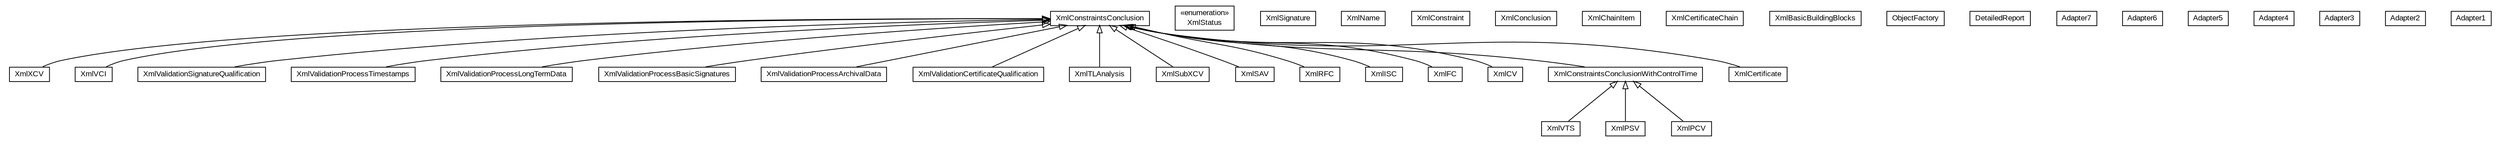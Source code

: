 #!/usr/local/bin/dot
#
# Class diagram 
# Generated by UMLGraph version R5_6-24-gf6e263 (http://www.umlgraph.org/)
#

digraph G {
	edge [fontname="arial",fontsize=10,labelfontname="arial",labelfontsize=10];
	node [fontname="arial",fontsize=10,shape=plaintext];
	nodesep=0.25;
	ranksep=0.5;
	// eu.europa.esig.dss.jaxb.detailedreport.XmlXCV
	c16153 [label=<<table title="eu.europa.esig.dss.jaxb.detailedreport.XmlXCV" border="0" cellborder="1" cellspacing="0" cellpadding="2" port="p" href="./XmlXCV.html">
		<tr><td><table border="0" cellspacing="0" cellpadding="1">
<tr><td align="center" balign="center"> XmlXCV </td></tr>
		</table></td></tr>
		</table>>, URL="./XmlXCV.html", fontname="arial", fontcolor="black", fontsize=10.0];
	// eu.europa.esig.dss.jaxb.detailedreport.XmlVTS
	c16154 [label=<<table title="eu.europa.esig.dss.jaxb.detailedreport.XmlVTS" border="0" cellborder="1" cellspacing="0" cellpadding="2" port="p" href="./XmlVTS.html">
		<tr><td><table border="0" cellspacing="0" cellpadding="1">
<tr><td align="center" balign="center"> XmlVTS </td></tr>
		</table></td></tr>
		</table>>, URL="./XmlVTS.html", fontname="arial", fontcolor="black", fontsize=10.0];
	// eu.europa.esig.dss.jaxb.detailedreport.XmlVCI
	c16155 [label=<<table title="eu.europa.esig.dss.jaxb.detailedreport.XmlVCI" border="0" cellborder="1" cellspacing="0" cellpadding="2" port="p" href="./XmlVCI.html">
		<tr><td><table border="0" cellspacing="0" cellpadding="1">
<tr><td align="center" balign="center"> XmlVCI </td></tr>
		</table></td></tr>
		</table>>, URL="./XmlVCI.html", fontname="arial", fontcolor="black", fontsize=10.0];
	// eu.europa.esig.dss.jaxb.detailedreport.XmlValidationSignatureQualification
	c16156 [label=<<table title="eu.europa.esig.dss.jaxb.detailedreport.XmlValidationSignatureQualification" border="0" cellborder="1" cellspacing="0" cellpadding="2" port="p" href="./XmlValidationSignatureQualification.html">
		<tr><td><table border="0" cellspacing="0" cellpadding="1">
<tr><td align="center" balign="center"> XmlValidationSignatureQualification </td></tr>
		</table></td></tr>
		</table>>, URL="./XmlValidationSignatureQualification.html", fontname="arial", fontcolor="black", fontsize=10.0];
	// eu.europa.esig.dss.jaxb.detailedreport.XmlValidationProcessTimestamps
	c16157 [label=<<table title="eu.europa.esig.dss.jaxb.detailedreport.XmlValidationProcessTimestamps" border="0" cellborder="1" cellspacing="0" cellpadding="2" port="p" href="./XmlValidationProcessTimestamps.html">
		<tr><td><table border="0" cellspacing="0" cellpadding="1">
<tr><td align="center" balign="center"> XmlValidationProcessTimestamps </td></tr>
		</table></td></tr>
		</table>>, URL="./XmlValidationProcessTimestamps.html", fontname="arial", fontcolor="black", fontsize=10.0];
	// eu.europa.esig.dss.jaxb.detailedreport.XmlValidationProcessLongTermData
	c16158 [label=<<table title="eu.europa.esig.dss.jaxb.detailedreport.XmlValidationProcessLongTermData" border="0" cellborder="1" cellspacing="0" cellpadding="2" port="p" href="./XmlValidationProcessLongTermData.html">
		<tr><td><table border="0" cellspacing="0" cellpadding="1">
<tr><td align="center" balign="center"> XmlValidationProcessLongTermData </td></tr>
		</table></td></tr>
		</table>>, URL="./XmlValidationProcessLongTermData.html", fontname="arial", fontcolor="black", fontsize=10.0];
	// eu.europa.esig.dss.jaxb.detailedreport.XmlValidationProcessBasicSignatures
	c16159 [label=<<table title="eu.europa.esig.dss.jaxb.detailedreport.XmlValidationProcessBasicSignatures" border="0" cellborder="1" cellspacing="0" cellpadding="2" port="p" href="./XmlValidationProcessBasicSignatures.html">
		<tr><td><table border="0" cellspacing="0" cellpadding="1">
<tr><td align="center" balign="center"> XmlValidationProcessBasicSignatures </td></tr>
		</table></td></tr>
		</table>>, URL="./XmlValidationProcessBasicSignatures.html", fontname="arial", fontcolor="black", fontsize=10.0];
	// eu.europa.esig.dss.jaxb.detailedreport.XmlValidationProcessArchivalData
	c16160 [label=<<table title="eu.europa.esig.dss.jaxb.detailedreport.XmlValidationProcessArchivalData" border="0" cellborder="1" cellspacing="0" cellpadding="2" port="p" href="./XmlValidationProcessArchivalData.html">
		<tr><td><table border="0" cellspacing="0" cellpadding="1">
<tr><td align="center" balign="center"> XmlValidationProcessArchivalData </td></tr>
		</table></td></tr>
		</table>>, URL="./XmlValidationProcessArchivalData.html", fontname="arial", fontcolor="black", fontsize=10.0];
	// eu.europa.esig.dss.jaxb.detailedreport.XmlValidationCertificateQualification
	c16161 [label=<<table title="eu.europa.esig.dss.jaxb.detailedreport.XmlValidationCertificateQualification" border="0" cellborder="1" cellspacing="0" cellpadding="2" port="p" href="./XmlValidationCertificateQualification.html">
		<tr><td><table border="0" cellspacing="0" cellpadding="1">
<tr><td align="center" balign="center"> XmlValidationCertificateQualification </td></tr>
		</table></td></tr>
		</table>>, URL="./XmlValidationCertificateQualification.html", fontname="arial", fontcolor="black", fontsize=10.0];
	// eu.europa.esig.dss.jaxb.detailedreport.XmlTLAnalysis
	c16162 [label=<<table title="eu.europa.esig.dss.jaxb.detailedreport.XmlTLAnalysis" border="0" cellborder="1" cellspacing="0" cellpadding="2" port="p" href="./XmlTLAnalysis.html">
		<tr><td><table border="0" cellspacing="0" cellpadding="1">
<tr><td align="center" balign="center"> XmlTLAnalysis </td></tr>
		</table></td></tr>
		</table>>, URL="./XmlTLAnalysis.html", fontname="arial", fontcolor="black", fontsize=10.0];
	// eu.europa.esig.dss.jaxb.detailedreport.XmlSubXCV
	c16163 [label=<<table title="eu.europa.esig.dss.jaxb.detailedreport.XmlSubXCV" border="0" cellborder="1" cellspacing="0" cellpadding="2" port="p" href="./XmlSubXCV.html">
		<tr><td><table border="0" cellspacing="0" cellpadding="1">
<tr><td align="center" balign="center"> XmlSubXCV </td></tr>
		</table></td></tr>
		</table>>, URL="./XmlSubXCV.html", fontname="arial", fontcolor="black", fontsize=10.0];
	// eu.europa.esig.dss.jaxb.detailedreport.XmlStatus
	c16164 [label=<<table title="eu.europa.esig.dss.jaxb.detailedreport.XmlStatus" border="0" cellborder="1" cellspacing="0" cellpadding="2" port="p" href="./XmlStatus.html">
		<tr><td><table border="0" cellspacing="0" cellpadding="1">
<tr><td align="center" balign="center"> &#171;enumeration&#187; </td></tr>
<tr><td align="center" balign="center"> XmlStatus </td></tr>
		</table></td></tr>
		</table>>, URL="./XmlStatus.html", fontname="arial", fontcolor="black", fontsize=10.0];
	// eu.europa.esig.dss.jaxb.detailedreport.XmlSignature
	c16165 [label=<<table title="eu.europa.esig.dss.jaxb.detailedreport.XmlSignature" border="0" cellborder="1" cellspacing="0" cellpadding="2" port="p" href="./XmlSignature.html">
		<tr><td><table border="0" cellspacing="0" cellpadding="1">
<tr><td align="center" balign="center"> XmlSignature </td></tr>
		</table></td></tr>
		</table>>, URL="./XmlSignature.html", fontname="arial", fontcolor="black", fontsize=10.0];
	// eu.europa.esig.dss.jaxb.detailedreport.XmlSAV
	c16166 [label=<<table title="eu.europa.esig.dss.jaxb.detailedreport.XmlSAV" border="0" cellborder="1" cellspacing="0" cellpadding="2" port="p" href="./XmlSAV.html">
		<tr><td><table border="0" cellspacing="0" cellpadding="1">
<tr><td align="center" balign="center"> XmlSAV </td></tr>
		</table></td></tr>
		</table>>, URL="./XmlSAV.html", fontname="arial", fontcolor="black", fontsize=10.0];
	// eu.europa.esig.dss.jaxb.detailedreport.XmlRFC
	c16167 [label=<<table title="eu.europa.esig.dss.jaxb.detailedreport.XmlRFC" border="0" cellborder="1" cellspacing="0" cellpadding="2" port="p" href="./XmlRFC.html">
		<tr><td><table border="0" cellspacing="0" cellpadding="1">
<tr><td align="center" balign="center"> XmlRFC </td></tr>
		</table></td></tr>
		</table>>, URL="./XmlRFC.html", fontname="arial", fontcolor="black", fontsize=10.0];
	// eu.europa.esig.dss.jaxb.detailedreport.XmlPSV
	c16168 [label=<<table title="eu.europa.esig.dss.jaxb.detailedreport.XmlPSV" border="0" cellborder="1" cellspacing="0" cellpadding="2" port="p" href="./XmlPSV.html">
		<tr><td><table border="0" cellspacing="0" cellpadding="1">
<tr><td align="center" balign="center"> XmlPSV </td></tr>
		</table></td></tr>
		</table>>, URL="./XmlPSV.html", fontname="arial", fontcolor="black", fontsize=10.0];
	// eu.europa.esig.dss.jaxb.detailedreport.XmlPCV
	c16169 [label=<<table title="eu.europa.esig.dss.jaxb.detailedreport.XmlPCV" border="0" cellborder="1" cellspacing="0" cellpadding="2" port="p" href="./XmlPCV.html">
		<tr><td><table border="0" cellspacing="0" cellpadding="1">
<tr><td align="center" balign="center"> XmlPCV </td></tr>
		</table></td></tr>
		</table>>, URL="./XmlPCV.html", fontname="arial", fontcolor="black", fontsize=10.0];
	// eu.europa.esig.dss.jaxb.detailedreport.XmlName
	c16170 [label=<<table title="eu.europa.esig.dss.jaxb.detailedreport.XmlName" border="0" cellborder="1" cellspacing="0" cellpadding="2" port="p" href="./XmlName.html">
		<tr><td><table border="0" cellspacing="0" cellpadding="1">
<tr><td align="center" balign="center"> XmlName </td></tr>
		</table></td></tr>
		</table>>, URL="./XmlName.html", fontname="arial", fontcolor="black", fontsize=10.0];
	// eu.europa.esig.dss.jaxb.detailedreport.XmlISC
	c16171 [label=<<table title="eu.europa.esig.dss.jaxb.detailedreport.XmlISC" border="0" cellborder="1" cellspacing="0" cellpadding="2" port="p" href="./XmlISC.html">
		<tr><td><table border="0" cellspacing="0" cellpadding="1">
<tr><td align="center" balign="center"> XmlISC </td></tr>
		</table></td></tr>
		</table>>, URL="./XmlISC.html", fontname="arial", fontcolor="black", fontsize=10.0];
	// eu.europa.esig.dss.jaxb.detailedreport.XmlFC
	c16172 [label=<<table title="eu.europa.esig.dss.jaxb.detailedreport.XmlFC" border="0" cellborder="1" cellspacing="0" cellpadding="2" port="p" href="./XmlFC.html">
		<tr><td><table border="0" cellspacing="0" cellpadding="1">
<tr><td align="center" balign="center"> XmlFC </td></tr>
		</table></td></tr>
		</table>>, URL="./XmlFC.html", fontname="arial", fontcolor="black", fontsize=10.0];
	// eu.europa.esig.dss.jaxb.detailedreport.XmlCV
	c16173 [label=<<table title="eu.europa.esig.dss.jaxb.detailedreport.XmlCV" border="0" cellborder="1" cellspacing="0" cellpadding="2" port="p" href="./XmlCV.html">
		<tr><td><table border="0" cellspacing="0" cellpadding="1">
<tr><td align="center" balign="center"> XmlCV </td></tr>
		</table></td></tr>
		</table>>, URL="./XmlCV.html", fontname="arial", fontcolor="black", fontsize=10.0];
	// eu.europa.esig.dss.jaxb.detailedreport.XmlConstraintsConclusionWithControlTime
	c16174 [label=<<table title="eu.europa.esig.dss.jaxb.detailedreport.XmlConstraintsConclusionWithControlTime" border="0" cellborder="1" cellspacing="0" cellpadding="2" port="p" href="./XmlConstraintsConclusionWithControlTime.html">
		<tr><td><table border="0" cellspacing="0" cellpadding="1">
<tr><td align="center" balign="center"> XmlConstraintsConclusionWithControlTime </td></tr>
		</table></td></tr>
		</table>>, URL="./XmlConstraintsConclusionWithControlTime.html", fontname="arial", fontcolor="black", fontsize=10.0];
	// eu.europa.esig.dss.jaxb.detailedreport.XmlConstraintsConclusion
	c16175 [label=<<table title="eu.europa.esig.dss.jaxb.detailedreport.XmlConstraintsConclusion" border="0" cellborder="1" cellspacing="0" cellpadding="2" port="p" href="./XmlConstraintsConclusion.html">
		<tr><td><table border="0" cellspacing="0" cellpadding="1">
<tr><td align="center" balign="center"> XmlConstraintsConclusion </td></tr>
		</table></td></tr>
		</table>>, URL="./XmlConstraintsConclusion.html", fontname="arial", fontcolor="black", fontsize=10.0];
	// eu.europa.esig.dss.jaxb.detailedreport.XmlConstraint
	c16176 [label=<<table title="eu.europa.esig.dss.jaxb.detailedreport.XmlConstraint" border="0" cellborder="1" cellspacing="0" cellpadding="2" port="p" href="./XmlConstraint.html">
		<tr><td><table border="0" cellspacing="0" cellpadding="1">
<tr><td align="center" balign="center"> XmlConstraint </td></tr>
		</table></td></tr>
		</table>>, URL="./XmlConstraint.html", fontname="arial", fontcolor="black", fontsize=10.0];
	// eu.europa.esig.dss.jaxb.detailedreport.XmlConclusion
	c16177 [label=<<table title="eu.europa.esig.dss.jaxb.detailedreport.XmlConclusion" border="0" cellborder="1" cellspacing="0" cellpadding="2" port="p" href="./XmlConclusion.html">
		<tr><td><table border="0" cellspacing="0" cellpadding="1">
<tr><td align="center" balign="center"> XmlConclusion </td></tr>
		</table></td></tr>
		</table>>, URL="./XmlConclusion.html", fontname="arial", fontcolor="black", fontsize=10.0];
	// eu.europa.esig.dss.jaxb.detailedreport.XmlChainItem
	c16178 [label=<<table title="eu.europa.esig.dss.jaxb.detailedreport.XmlChainItem" border="0" cellborder="1" cellspacing="0" cellpadding="2" port="p" href="./XmlChainItem.html">
		<tr><td><table border="0" cellspacing="0" cellpadding="1">
<tr><td align="center" balign="center"> XmlChainItem </td></tr>
		</table></td></tr>
		</table>>, URL="./XmlChainItem.html", fontname="arial", fontcolor="black", fontsize=10.0];
	// eu.europa.esig.dss.jaxb.detailedreport.XmlCertificateChain
	c16179 [label=<<table title="eu.europa.esig.dss.jaxb.detailedreport.XmlCertificateChain" border="0" cellborder="1" cellspacing="0" cellpadding="2" port="p" href="./XmlCertificateChain.html">
		<tr><td><table border="0" cellspacing="0" cellpadding="1">
<tr><td align="center" balign="center"> XmlCertificateChain </td></tr>
		</table></td></tr>
		</table>>, URL="./XmlCertificateChain.html", fontname="arial", fontcolor="black", fontsize=10.0];
	// eu.europa.esig.dss.jaxb.detailedreport.XmlCertificate
	c16180 [label=<<table title="eu.europa.esig.dss.jaxb.detailedreport.XmlCertificate" border="0" cellborder="1" cellspacing="0" cellpadding="2" port="p" href="./XmlCertificate.html">
		<tr><td><table border="0" cellspacing="0" cellpadding="1">
<tr><td align="center" balign="center"> XmlCertificate </td></tr>
		</table></td></tr>
		</table>>, URL="./XmlCertificate.html", fontname="arial", fontcolor="black", fontsize=10.0];
	// eu.europa.esig.dss.jaxb.detailedreport.XmlBasicBuildingBlocks
	c16181 [label=<<table title="eu.europa.esig.dss.jaxb.detailedreport.XmlBasicBuildingBlocks" border="0" cellborder="1" cellspacing="0" cellpadding="2" port="p" href="./XmlBasicBuildingBlocks.html">
		<tr><td><table border="0" cellspacing="0" cellpadding="1">
<tr><td align="center" balign="center"> XmlBasicBuildingBlocks </td></tr>
		</table></td></tr>
		</table>>, URL="./XmlBasicBuildingBlocks.html", fontname="arial", fontcolor="black", fontsize=10.0];
	// eu.europa.esig.dss.jaxb.detailedreport.ObjectFactory
	c16182 [label=<<table title="eu.europa.esig.dss.jaxb.detailedreport.ObjectFactory" border="0" cellborder="1" cellspacing="0" cellpadding="2" port="p" href="./ObjectFactory.html">
		<tr><td><table border="0" cellspacing="0" cellpadding="1">
<tr><td align="center" balign="center"> ObjectFactory </td></tr>
		</table></td></tr>
		</table>>, URL="./ObjectFactory.html", fontname="arial", fontcolor="black", fontsize=10.0];
	// eu.europa.esig.dss.jaxb.detailedreport.DetailedReport
	c16183 [label=<<table title="eu.europa.esig.dss.jaxb.detailedreport.DetailedReport" border="0" cellborder="1" cellspacing="0" cellpadding="2" port="p" href="./DetailedReport.html">
		<tr><td><table border="0" cellspacing="0" cellpadding="1">
<tr><td align="center" balign="center"> DetailedReport </td></tr>
		</table></td></tr>
		</table>>, URL="./DetailedReport.html", fontname="arial", fontcolor="black", fontsize=10.0];
	// eu.europa.esig.dss.jaxb.detailedreport.Adapter7
	c16184 [label=<<table title="eu.europa.esig.dss.jaxb.detailedreport.Adapter7" border="0" cellborder="1" cellspacing="0" cellpadding="2" port="p" href="./Adapter7.html">
		<tr><td><table border="0" cellspacing="0" cellpadding="1">
<tr><td align="center" balign="center"> Adapter7 </td></tr>
		</table></td></tr>
		</table>>, URL="./Adapter7.html", fontname="arial", fontcolor="black", fontsize=10.0];
	// eu.europa.esig.dss.jaxb.detailedreport.Adapter6
	c16185 [label=<<table title="eu.europa.esig.dss.jaxb.detailedreport.Adapter6" border="0" cellborder="1" cellspacing="0" cellpadding="2" port="p" href="./Adapter6.html">
		<tr><td><table border="0" cellspacing="0" cellpadding="1">
<tr><td align="center" balign="center"> Adapter6 </td></tr>
		</table></td></tr>
		</table>>, URL="./Adapter6.html", fontname="arial", fontcolor="black", fontsize=10.0];
	// eu.europa.esig.dss.jaxb.detailedreport.Adapter5
	c16186 [label=<<table title="eu.europa.esig.dss.jaxb.detailedreport.Adapter5" border="0" cellborder="1" cellspacing="0" cellpadding="2" port="p" href="./Adapter5.html">
		<tr><td><table border="0" cellspacing="0" cellpadding="1">
<tr><td align="center" balign="center"> Adapter5 </td></tr>
		</table></td></tr>
		</table>>, URL="./Adapter5.html", fontname="arial", fontcolor="black", fontsize=10.0];
	// eu.europa.esig.dss.jaxb.detailedreport.Adapter4
	c16187 [label=<<table title="eu.europa.esig.dss.jaxb.detailedreport.Adapter4" border="0" cellborder="1" cellspacing="0" cellpadding="2" port="p" href="./Adapter4.html">
		<tr><td><table border="0" cellspacing="0" cellpadding="1">
<tr><td align="center" balign="center"> Adapter4 </td></tr>
		</table></td></tr>
		</table>>, URL="./Adapter4.html", fontname="arial", fontcolor="black", fontsize=10.0];
	// eu.europa.esig.dss.jaxb.detailedreport.Adapter3
	c16188 [label=<<table title="eu.europa.esig.dss.jaxb.detailedreport.Adapter3" border="0" cellborder="1" cellspacing="0" cellpadding="2" port="p" href="./Adapter3.html">
		<tr><td><table border="0" cellspacing="0" cellpadding="1">
<tr><td align="center" balign="center"> Adapter3 </td></tr>
		</table></td></tr>
		</table>>, URL="./Adapter3.html", fontname="arial", fontcolor="black", fontsize=10.0];
	// eu.europa.esig.dss.jaxb.detailedreport.Adapter2
	c16189 [label=<<table title="eu.europa.esig.dss.jaxb.detailedreport.Adapter2" border="0" cellborder="1" cellspacing="0" cellpadding="2" port="p" href="./Adapter2.html">
		<tr><td><table border="0" cellspacing="0" cellpadding="1">
<tr><td align="center" balign="center"> Adapter2 </td></tr>
		</table></td></tr>
		</table>>, URL="./Adapter2.html", fontname="arial", fontcolor="black", fontsize=10.0];
	// eu.europa.esig.dss.jaxb.detailedreport.Adapter1
	c16190 [label=<<table title="eu.europa.esig.dss.jaxb.detailedreport.Adapter1" border="0" cellborder="1" cellspacing="0" cellpadding="2" port="p" href="./Adapter1.html">
		<tr><td><table border="0" cellspacing="0" cellpadding="1">
<tr><td align="center" balign="center"> Adapter1 </td></tr>
		</table></td></tr>
		</table>>, URL="./Adapter1.html", fontname="arial", fontcolor="black", fontsize=10.0];
	//eu.europa.esig.dss.jaxb.detailedreport.XmlXCV extends eu.europa.esig.dss.jaxb.detailedreport.XmlConstraintsConclusion
	c16175:p -> c16153:p [dir=back,arrowtail=empty];
	//eu.europa.esig.dss.jaxb.detailedreport.XmlVTS extends eu.europa.esig.dss.jaxb.detailedreport.XmlConstraintsConclusionWithControlTime
	c16174:p -> c16154:p [dir=back,arrowtail=empty];
	//eu.europa.esig.dss.jaxb.detailedreport.XmlVCI extends eu.europa.esig.dss.jaxb.detailedreport.XmlConstraintsConclusion
	c16175:p -> c16155:p [dir=back,arrowtail=empty];
	//eu.europa.esig.dss.jaxb.detailedreport.XmlValidationSignatureQualification extends eu.europa.esig.dss.jaxb.detailedreport.XmlConstraintsConclusion
	c16175:p -> c16156:p [dir=back,arrowtail=empty];
	//eu.europa.esig.dss.jaxb.detailedreport.XmlValidationProcessTimestamps extends eu.europa.esig.dss.jaxb.detailedreport.XmlConstraintsConclusion
	c16175:p -> c16157:p [dir=back,arrowtail=empty];
	//eu.europa.esig.dss.jaxb.detailedreport.XmlValidationProcessLongTermData extends eu.europa.esig.dss.jaxb.detailedreport.XmlConstraintsConclusion
	c16175:p -> c16158:p [dir=back,arrowtail=empty];
	//eu.europa.esig.dss.jaxb.detailedreport.XmlValidationProcessBasicSignatures extends eu.europa.esig.dss.jaxb.detailedreport.XmlConstraintsConclusion
	c16175:p -> c16159:p [dir=back,arrowtail=empty];
	//eu.europa.esig.dss.jaxb.detailedreport.XmlValidationProcessArchivalData extends eu.europa.esig.dss.jaxb.detailedreport.XmlConstraintsConclusion
	c16175:p -> c16160:p [dir=back,arrowtail=empty];
	//eu.europa.esig.dss.jaxb.detailedreport.XmlValidationCertificateQualification extends eu.europa.esig.dss.jaxb.detailedreport.XmlConstraintsConclusion
	c16175:p -> c16161:p [dir=back,arrowtail=empty];
	//eu.europa.esig.dss.jaxb.detailedreport.XmlTLAnalysis extends eu.europa.esig.dss.jaxb.detailedreport.XmlConstraintsConclusion
	c16175:p -> c16162:p [dir=back,arrowtail=empty];
	//eu.europa.esig.dss.jaxb.detailedreport.XmlSubXCV extends eu.europa.esig.dss.jaxb.detailedreport.XmlConstraintsConclusion
	c16175:p -> c16163:p [dir=back,arrowtail=empty];
	//eu.europa.esig.dss.jaxb.detailedreport.XmlSAV extends eu.europa.esig.dss.jaxb.detailedreport.XmlConstraintsConclusion
	c16175:p -> c16166:p [dir=back,arrowtail=empty];
	//eu.europa.esig.dss.jaxb.detailedreport.XmlRFC extends eu.europa.esig.dss.jaxb.detailedreport.XmlConstraintsConclusion
	c16175:p -> c16167:p [dir=back,arrowtail=empty];
	//eu.europa.esig.dss.jaxb.detailedreport.XmlPSV extends eu.europa.esig.dss.jaxb.detailedreport.XmlConstraintsConclusionWithControlTime
	c16174:p -> c16168:p [dir=back,arrowtail=empty];
	//eu.europa.esig.dss.jaxb.detailedreport.XmlPCV extends eu.europa.esig.dss.jaxb.detailedreport.XmlConstraintsConclusionWithControlTime
	c16174:p -> c16169:p [dir=back,arrowtail=empty];
	//eu.europa.esig.dss.jaxb.detailedreport.XmlISC extends eu.europa.esig.dss.jaxb.detailedreport.XmlConstraintsConclusion
	c16175:p -> c16171:p [dir=back,arrowtail=empty];
	//eu.europa.esig.dss.jaxb.detailedreport.XmlFC extends eu.europa.esig.dss.jaxb.detailedreport.XmlConstraintsConclusion
	c16175:p -> c16172:p [dir=back,arrowtail=empty];
	//eu.europa.esig.dss.jaxb.detailedreport.XmlCV extends eu.europa.esig.dss.jaxb.detailedreport.XmlConstraintsConclusion
	c16175:p -> c16173:p [dir=back,arrowtail=empty];
	//eu.europa.esig.dss.jaxb.detailedreport.XmlConstraintsConclusionWithControlTime extends eu.europa.esig.dss.jaxb.detailedreport.XmlConstraintsConclusion
	c16175:p -> c16174:p [dir=back,arrowtail=empty];
	//eu.europa.esig.dss.jaxb.detailedreport.XmlCertificate extends eu.europa.esig.dss.jaxb.detailedreport.XmlConstraintsConclusion
	c16175:p -> c16180:p [dir=back,arrowtail=empty];
}

